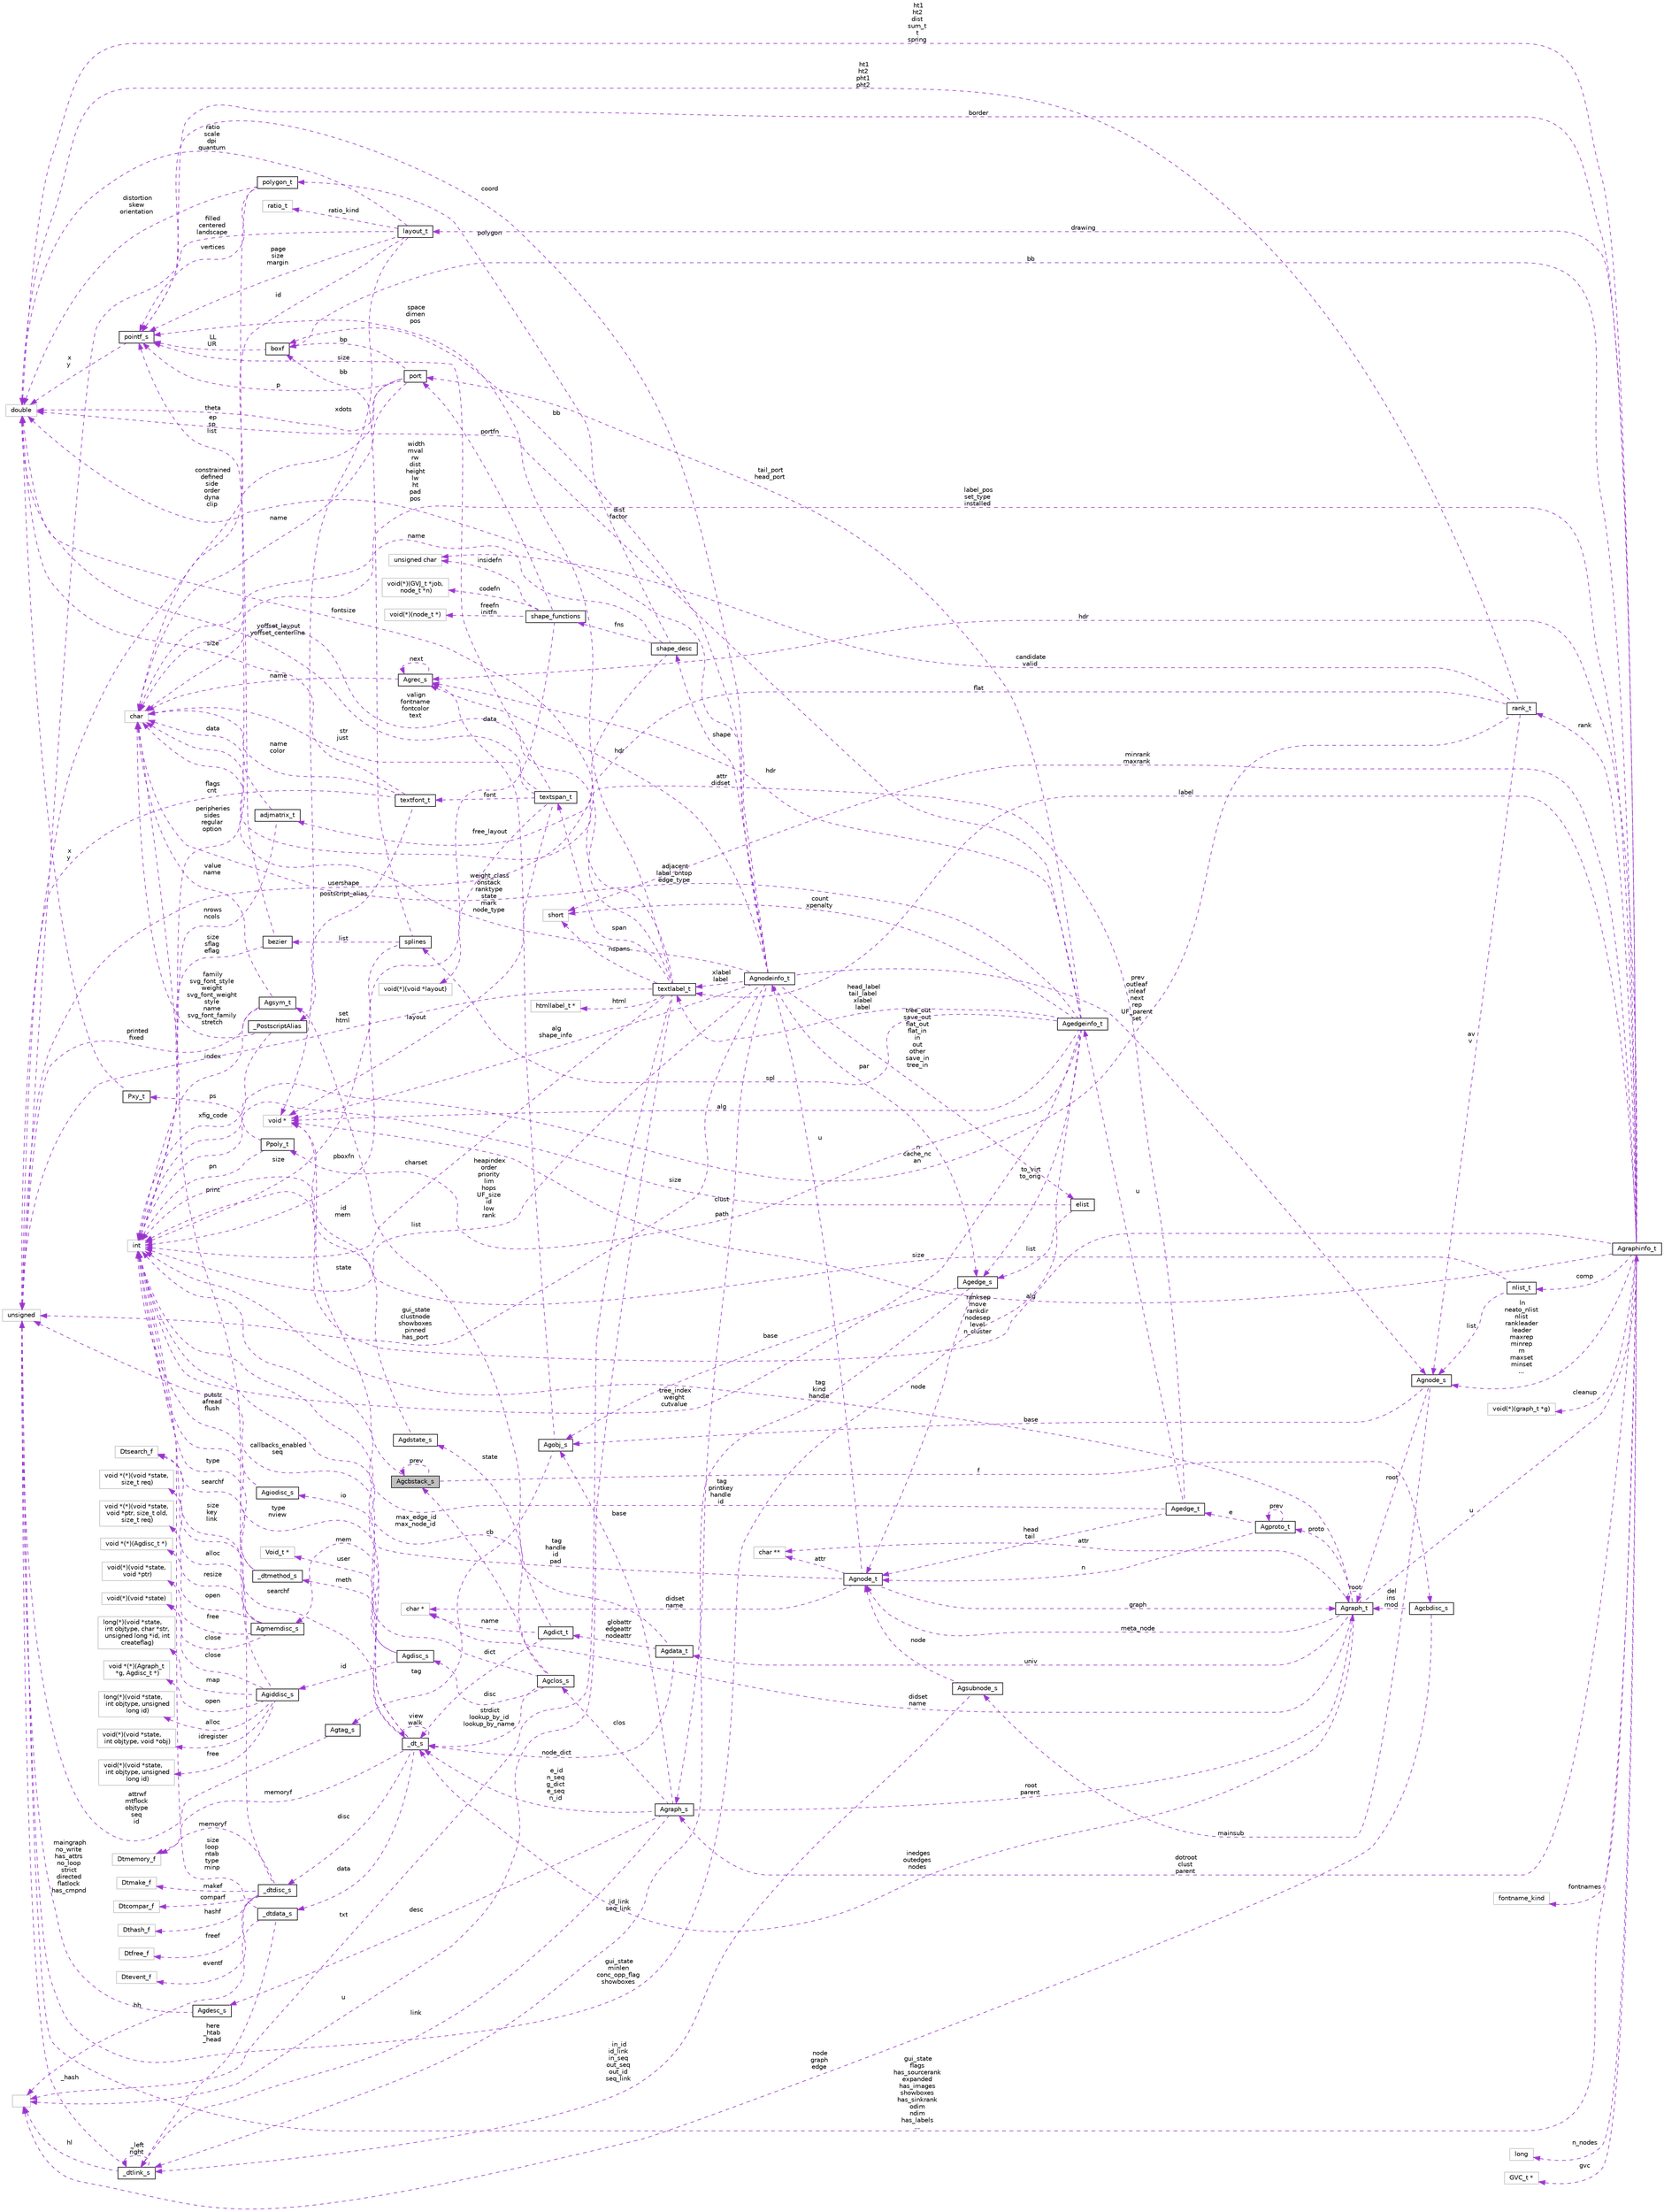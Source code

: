 digraph "Agcbstack_s"
{
  bgcolor="transparent";
  edge [fontname="Helvetica",fontsize="10",labelfontname="Helvetica",labelfontsize="10"];
  node [fontname="Helvetica",fontsize="10",shape=record];
  rankdir="LR";
  Node1 [label="Agcbstack_s",height=0.2,width=0.4,color="black", fillcolor="grey75", style="filled", fontcolor="black"];
  Node1 -> Node1 [dir="back",color="darkorchid3",fontsize="10",style="dashed",label=" prev" ,fontname="Helvetica"];
  Node2 -> Node1 [dir="back",color="darkorchid3",fontsize="10",style="dashed",label=" state" ,fontname="Helvetica"];
  Node2 [label="void *",height=0.2,width=0.4,color="grey75"];
  Node3 -> Node1 [dir="back",color="darkorchid3",fontsize="10",style="dashed",label=" f" ,fontname="Helvetica"];
  Node3 [label="Agcbdisc_s",height=0.2,width=0.4,color="black",URL="$structAgcbdisc__s.html"];
  Node4 -> Node3 [dir="back",color="darkorchid3",fontsize="10",style="dashed",label=" del\nins\nmod" ,fontname="Helvetica"];
  Node4 [label="Agraph_t",height=0.2,width=0.4,color="black",URL="$structAgraph__t.html"];
  Node5 -> Node4 [dir="back",color="darkorchid3",fontsize="10",style="dashed",label=" attr" ,fontname="Helvetica"];
  Node5 [label="char **",height=0.2,width=0.4,color="grey75"];
  Node4 -> Node4 [dir="back",color="darkorchid3",fontsize="10",style="dashed",label=" root" ,fontname="Helvetica"];
  Node6 -> Node4 [dir="back",color="darkorchid3",fontsize="10",style="dashed",label=" meta_node" ,fontname="Helvetica"];
  Node6 [label="Agnode_t",height=0.2,width=0.4,color="black",URL="$structAgnode__t.html"];
  Node7 -> Node6 [dir="back",color="darkorchid3",fontsize="10",style="dashed",label=" u" ,fontname="Helvetica"];
  Node7 [label="Agnodeinfo_t",height=0.2,width=0.4,color="black",URL="$structAgnodeinfo__t.html"];
  Node8 -> Node7 [dir="back",color="darkorchid3",fontsize="10",style="dashed",label=" hdr" ,fontname="Helvetica"];
  Node8 [label="Agrec_s",height=0.2,width=0.4,color="black",URL="$structAgrec__s.html"];
  Node8 -> Node8 [dir="back",color="darkorchid3",fontsize="10",style="dashed",label=" next" ,fontname="Helvetica"];
  Node9 -> Node8 [dir="back",color="darkorchid3",fontsize="10",style="dashed",label=" name" ,fontname="Helvetica"];
  Node9 [label="char",height=0.2,width=0.4,color="grey75"];
  Node10 -> Node7 [dir="back",color="darkorchid3",fontsize="10",style="dashed",label=" xlabel\nlabel" ,fontname="Helvetica"];
  Node10 [label="textlabel_t",height=0.2,width=0.4,color="black",URL="$structtextlabel__t.html"];
  Node11 -> Node10 [dir="back",color="darkorchid3",fontsize="10",style="dashed",label=" html" ,fontname="Helvetica"];
  Node11 [label="htmllabel_t *",height=0.2,width=0.4,color="grey75"];
  Node12 -> Node10 [dir="back",color="darkorchid3",fontsize="10",style="dashed",label=" fontsize" ,fontname="Helvetica"];
  Node12 [label="double",height=0.2,width=0.4,color="grey75"];
  Node13 -> Node10 [dir="back",color="darkorchid3",fontsize="10",style="dashed",label=" nspans" ,fontname="Helvetica"];
  Node13 [label="short",height=0.2,width=0.4,color="grey75"];
  Node9 -> Node10 [dir="back",color="darkorchid3",fontsize="10",style="dashed",label=" valign\nfontname\nfontcolor\ntext" ,fontname="Helvetica"];
  Node14 -> Node10 [dir="back",color="darkorchid3",fontsize="10",style="dashed",label=" u" ,fontname="Helvetica"];
  Node14 [label="",height=0.2,width=0.4,color="grey75"];
  Node15 -> Node10 [dir="back",color="darkorchid3",fontsize="10",style="dashed",label=" charset" ,fontname="Helvetica"];
  Node15 [label="int",height=0.2,width=0.4,color="grey75"];
  Node14 -> Node10 [dir="back",color="darkorchid3",fontsize="10",style="dashed",label=" txt" ,fontname="Helvetica"];
  Node16 -> Node10 [dir="back",color="darkorchid3",fontsize="10",style="dashed",label=" set\nhtml" ,fontname="Helvetica"];
  Node16 [label="unsigned",height=0.2,width=0.4,color="grey75"];
  Node17 -> Node10 [dir="back",color="darkorchid3",fontsize="10",style="dashed",label=" span" ,fontname="Helvetica"];
  Node17 [label="textspan_t",height=0.2,width=0.4,color="black",URL="$structtextspan__t.html"];
  Node18 -> Node17 [dir="back",color="darkorchid3",fontsize="10",style="dashed",label=" free_layout" ,fontname="Helvetica"];
  Node18 [label="void(*)(void *layout)",height=0.2,width=0.4,color="grey75"];
  Node12 -> Node17 [dir="back",color="darkorchid3",fontsize="10",style="dashed",label=" yoffset_layout\nyoffset_centerline" ,fontname="Helvetica"];
  Node19 -> Node17 [dir="back",color="darkorchid3",fontsize="10",style="dashed",label=" font" ,fontname="Helvetica"];
  Node19 [label="textfont_t",height=0.2,width=0.4,color="black",URL="$structtextfont__t.html"];
  Node12 -> Node19 [dir="back",color="darkorchid3",fontsize="10",style="dashed",label=" size" ,fontname="Helvetica"];
  Node9 -> Node19 [dir="back",color="darkorchid3",fontsize="10",style="dashed",label=" name\ncolor" ,fontname="Helvetica"];
  Node20 -> Node19 [dir="back",color="darkorchid3",fontsize="10",style="dashed",label=" postscript_alias" ,fontname="Helvetica"];
  Node20 [label="_PostscriptAlias",height=0.2,width=0.4,color="black",URL="$struct__PostscriptAlias.html"];
  Node9 -> Node20 [dir="back",color="darkorchid3",fontsize="10",style="dashed",label=" family\nsvg_font_style\nweight\nsvg_font_weight\nstyle\nname\nsvg_font_family\nstretch" ,fontname="Helvetica"];
  Node15 -> Node20 [dir="back",color="darkorchid3",fontsize="10",style="dashed",label=" xfig_code" ,fontname="Helvetica"];
  Node16 -> Node19 [dir="back",color="darkorchid3",fontsize="10",style="dashed",label=" flags\ncnt" ,fontname="Helvetica"];
  Node9 -> Node17 [dir="back",color="darkorchid3",fontsize="10",style="dashed",label=" str\njust" ,fontname="Helvetica"];
  Node2 -> Node17 [dir="back",color="darkorchid3",fontsize="10",style="dashed",label=" layout" ,fontname="Helvetica"];
  Node21 -> Node17 [dir="back",color="darkorchid3",fontsize="10",style="dashed",label=" size" ,fontname="Helvetica"];
  Node21 [label="pointf_s",height=0.2,width=0.4,color="black",URL="$structpointf__s.html"];
  Node12 -> Node21 [dir="back",color="darkorchid3",fontsize="10",style="dashed",label=" x\ny" ,fontname="Helvetica"];
  Node21 -> Node10 [dir="back",color="darkorchid3",fontsize="10",style="dashed",label=" space\ndimen\npos" ,fontname="Helvetica"];
  Node12 -> Node7 [dir="back",color="darkorchid3",fontsize="10",style="dashed",label=" width\nmval\nrw\ndist\nheight\nlw\nht\npad\npos" ,fontname="Helvetica"];
  Node22 -> Node7 [dir="back",color="darkorchid3",fontsize="10",style="dashed",label=" clust" ,fontname="Helvetica"];
  Node22 [label="Agraph_s",height=0.2,width=0.4,color="black",URL="$structAgraph__s.html"];
  Node23 -> Node22 [dir="back",color="darkorchid3",fontsize="10",style="dashed",label=" link" ,fontname="Helvetica"];
  Node23 [label="_dtlink_s",height=0.2,width=0.4,color="black",URL="$struct__dtlink__s.html"];
  Node23 -> Node23 [dir="back",color="darkorchid3",fontsize="10",style="dashed",label=" _left\nright" ,fontname="Helvetica"];
  Node14 -> Node23 [dir="back",color="darkorchid3",fontsize="10",style="dashed",label=" hl" ,fontname="Helvetica"];
  Node16 -> Node23 [dir="back",color="darkorchid3",fontsize="10",style="dashed",label=" _hash" ,fontname="Helvetica"];
  Node4 -> Node22 [dir="back",color="darkorchid3",fontsize="10",style="dashed",label=" root\nparent" ,fontname="Helvetica"];
  Node24 -> Node22 [dir="back",color="darkorchid3",fontsize="10",style="dashed",label=" desc" ,fontname="Helvetica"];
  Node24 [label="Agdesc_s",height=0.2,width=0.4,color="black",URL="$structAgdesc__s.html"];
  Node16 -> Node24 [dir="back",color="darkorchid3",fontsize="10",style="dashed",label=" maingraph\nno_write\nhas_attrs\nno_loop\nstrict\ndirected\nflatlock\nhas_cmpnd" ,fontname="Helvetica"];
  Node25 -> Node22 [dir="back",color="darkorchid3",fontsize="10",style="dashed",label=" base" ,fontname="Helvetica"];
  Node25 [label="Agobj_s",height=0.2,width=0.4,color="black",URL="$structAgobj__s.html"];
  Node8 -> Node25 [dir="back",color="darkorchid3",fontsize="10",style="dashed",label=" data" ,fontname="Helvetica"];
  Node26 -> Node25 [dir="back",color="darkorchid3",fontsize="10",style="dashed",label=" tag" ,fontname="Helvetica"];
  Node26 [label="Agtag_s",height=0.2,width=0.4,color="black",URL="$structAgtag__s.html"];
  Node16 -> Node26 [dir="back",color="darkorchid3",fontsize="10",style="dashed",label=" attrwf\nmtflock\nobjtype\nseq\nid" ,fontname="Helvetica"];
  Node27 -> Node22 [dir="back",color="darkorchid3",fontsize="10",style="dashed",label=" e_id\nn_seq\ng_dict\ne_seq\nn_id" ,fontname="Helvetica"];
  Node27 [label="_dt_s",height=0.2,width=0.4,color="black",URL="$struct__dt__s.html"];
  Node28 -> Node27 [dir="back",color="darkorchid3",fontsize="10",style="dashed",label=" disc" ,fontname="Helvetica"];
  Node28 [label="_dtdisc_s",height=0.2,width=0.4,color="black",URL="$struct__dtdisc__s.html"];
  Node29 -> Node28 [dir="back",color="darkorchid3",fontsize="10",style="dashed",label=" freef" ,fontname="Helvetica"];
  Node29 [label="Dtfree_f",height=0.2,width=0.4,color="grey75"];
  Node30 -> Node28 [dir="back",color="darkorchid3",fontsize="10",style="dashed",label=" eventf" ,fontname="Helvetica"];
  Node30 [label="Dtevent_f",height=0.2,width=0.4,color="grey75"];
  Node31 -> Node28 [dir="back",color="darkorchid3",fontsize="10",style="dashed",label=" makef" ,fontname="Helvetica"];
  Node31 [label="Dtmake_f",height=0.2,width=0.4,color="grey75"];
  Node32 -> Node28 [dir="back",color="darkorchid3",fontsize="10",style="dashed",label=" comparf" ,fontname="Helvetica"];
  Node32 [label="Dtcompar_f",height=0.2,width=0.4,color="grey75"];
  Node15 -> Node28 [dir="back",color="darkorchid3",fontsize="10",style="dashed",label=" size\nkey\nlink" ,fontname="Helvetica"];
  Node33 -> Node28 [dir="back",color="darkorchid3",fontsize="10",style="dashed",label=" memoryf" ,fontname="Helvetica"];
  Node33 [label="Dtmemory_f",height=0.2,width=0.4,color="grey75"];
  Node34 -> Node28 [dir="back",color="darkorchid3",fontsize="10",style="dashed",label=" hashf" ,fontname="Helvetica"];
  Node34 [label="Dthash_f",height=0.2,width=0.4,color="grey75"];
  Node35 -> Node27 [dir="back",color="darkorchid3",fontsize="10",style="dashed",label=" data" ,fontname="Helvetica"];
  Node35 [label="_dtdata_s",height=0.2,width=0.4,color="black",URL="$struct__dtdata__s.html"];
  Node14 -> Node35 [dir="back",color="darkorchid3",fontsize="10",style="dashed",label=" hh" ,fontname="Helvetica"];
  Node23 -> Node35 [dir="back",color="darkorchid3",fontsize="10",style="dashed",label=" here\n_htab\n_head" ,fontname="Helvetica"];
  Node15 -> Node35 [dir="back",color="darkorchid3",fontsize="10",style="dashed",label=" size\nloop\nntab\ntype\nminp" ,fontname="Helvetica"];
  Node36 -> Node27 [dir="back",color="darkorchid3",fontsize="10",style="dashed",label=" user" ,fontname="Helvetica"];
  Node36 [label="Void_t *",height=0.2,width=0.4,color="grey75"];
  Node15 -> Node27 [dir="back",color="darkorchid3",fontsize="10",style="dashed",label=" type\nnview" ,fontname="Helvetica"];
  Node27 -> Node27 [dir="back",color="darkorchid3",fontsize="10",style="dashed",label=" view\nwalk" ,fontname="Helvetica"];
  Node33 -> Node27 [dir="back",color="darkorchid3",fontsize="10",style="dashed",label=" memoryf" ,fontname="Helvetica"];
  Node37 -> Node27 [dir="back",color="darkorchid3",fontsize="10",style="dashed",label=" searchf" ,fontname="Helvetica"];
  Node37 [label="Dtsearch_f",height=0.2,width=0.4,color="grey75"];
  Node38 -> Node27 [dir="back",color="darkorchid3",fontsize="10",style="dashed",label=" meth" ,fontname="Helvetica"];
  Node38 [label="_dtmethod_s",height=0.2,width=0.4,color="black",URL="$struct__dtmethod__s.html"];
  Node15 -> Node38 [dir="back",color="darkorchid3",fontsize="10",style="dashed",label=" type" ,fontname="Helvetica"];
  Node37 -> Node38 [dir="back",color="darkorchid3",fontsize="10",style="dashed",label=" searchf" ,fontname="Helvetica"];
  Node39 -> Node22 [dir="back",color="darkorchid3",fontsize="10",style="dashed",label=" clos" ,fontname="Helvetica"];
  Node39 [label="Agclos_s",height=0.2,width=0.4,color="black",URL="$structAgclos__s.html"];
  Node1 -> Node39 [dir="back",color="darkorchid3",fontsize="10",style="dashed",label=" cb" ,fontname="Helvetica"];
  Node40 -> Node39 [dir="back",color="darkorchid3",fontsize="10",style="dashed",label=" disc" ,fontname="Helvetica"];
  Node40 [label="Agdisc_s",height=0.2,width=0.4,color="black",URL="$structAgdisc__s.html"];
  Node41 -> Node40 [dir="back",color="darkorchid3",fontsize="10",style="dashed",label=" io" ,fontname="Helvetica"];
  Node41 [label="Agiodisc_s",height=0.2,width=0.4,color="black",URL="$structAgiodisc__s.html"];
  Node15 -> Node41 [dir="back",color="darkorchid3",fontsize="10",style="dashed",label=" putstr\nafread\nflush" ,fontname="Helvetica"];
  Node42 -> Node40 [dir="back",color="darkorchid3",fontsize="10",style="dashed",label=" id" ,fontname="Helvetica"];
  Node42 [label="Agiddisc_s",height=0.2,width=0.4,color="black",URL="$structAgiddisc__s.html"];
  Node43 -> Node42 [dir="back",color="darkorchid3",fontsize="10",style="dashed",label=" free" ,fontname="Helvetica"];
  Node43 [label="void(*)(void *state,\l int objtype, unsigned\l long id)",height=0.2,width=0.4,color="grey75"];
  Node44 -> Node42 [dir="back",color="darkorchid3",fontsize="10",style="dashed",label=" map" ,fontname="Helvetica"];
  Node44 [label="long(*)(void *state,\l int objtype, char *str,\l unsigned long *id, int\l createflag)",height=0.2,width=0.4,color="grey75"];
  Node45 -> Node42 [dir="back",color="darkorchid3",fontsize="10",style="dashed",label=" open" ,fontname="Helvetica"];
  Node45 [label="void *(*)(Agraph_t\l *g, Agdisc_t *)",height=0.2,width=0.4,color="grey75"];
  Node9 -> Node42 [dir="back",color="darkorchid3",fontsize="10",style="dashed",label=" print" ,fontname="Helvetica"];
  Node46 -> Node42 [dir="back",color="darkorchid3",fontsize="10",style="dashed",label=" alloc" ,fontname="Helvetica"];
  Node46 [label="long(*)(void *state,\l int objtype, unsigned\l long id)",height=0.2,width=0.4,color="grey75"];
  Node47 -> Node42 [dir="back",color="darkorchid3",fontsize="10",style="dashed",label=" close" ,fontname="Helvetica"];
  Node47 [label="void(*)(void *state)",height=0.2,width=0.4,color="grey75"];
  Node48 -> Node42 [dir="back",color="darkorchid3",fontsize="10",style="dashed",label=" idregister" ,fontname="Helvetica"];
  Node48 [label="void(*)(void *state,\l int objtype, void *obj)",height=0.2,width=0.4,color="grey75"];
  Node49 -> Node40 [dir="back",color="darkorchid3",fontsize="10",style="dashed",label=" mem" ,fontname="Helvetica"];
  Node49 [label="Agmemdisc_s",height=0.2,width=0.4,color="black",URL="$structAgmemdisc__s.html"];
  Node50 -> Node49 [dir="back",color="darkorchid3",fontsize="10",style="dashed",label=" free" ,fontname="Helvetica"];
  Node50 [label="void(*)(void *state,\l void *ptr)",height=0.2,width=0.4,color="grey75"];
  Node51 -> Node49 [dir="back",color="darkorchid3",fontsize="10",style="dashed",label=" alloc" ,fontname="Helvetica"];
  Node51 [label="void *(*)(void *state,\l size_t req)",height=0.2,width=0.4,color="grey75"];
  Node47 -> Node49 [dir="back",color="darkorchid3",fontsize="10",style="dashed",label=" close" ,fontname="Helvetica"];
  Node52 -> Node49 [dir="back",color="darkorchid3",fontsize="10",style="dashed",label=" resize" ,fontname="Helvetica"];
  Node52 [label="void *(*)(void *state,\l void *ptr, size_t old,\l size_t req)",height=0.2,width=0.4,color="grey75"];
  Node53 -> Node49 [dir="back",color="darkorchid3",fontsize="10",style="dashed",label=" open" ,fontname="Helvetica"];
  Node53 [label="void *(*)(Agdisc_t *)",height=0.2,width=0.4,color="grey75"];
  Node27 -> Node39 [dir="back",color="darkorchid3",fontsize="10",style="dashed",label=" strdict\nlookup_by_id\nlookup_by_name" ,fontname="Helvetica"];
  Node16 -> Node39 [dir="back",color="darkorchid3",fontsize="10",style="dashed",label=" callbacks_enabled\nseq" ,fontname="Helvetica"];
  Node54 -> Node39 [dir="back",color="darkorchid3",fontsize="10",style="dashed",label=" state" ,fontname="Helvetica"];
  Node54 [label="Agdstate_s",height=0.2,width=0.4,color="black",URL="$structAgdstate__s.html"];
  Node2 -> Node54 [dir="back",color="darkorchid3",fontsize="10",style="dashed",label=" id\nmem" ,fontname="Helvetica"];
  Node55 -> Node7 [dir="back",color="darkorchid3",fontsize="10",style="dashed",label=" prev\noutleaf\ninleaf\nnext\nrep\nUF_parent\nset" ,fontname="Helvetica"];
  Node55 [label="Agnode_s",height=0.2,width=0.4,color="black",URL="$structAgnode__s.html"];
  Node4 -> Node55 [dir="back",color="darkorchid3",fontsize="10",style="dashed",label=" root" ,fontname="Helvetica"];
  Node25 -> Node55 [dir="back",color="darkorchid3",fontsize="10",style="dashed",label=" base" ,fontname="Helvetica"];
  Node56 -> Node55 [dir="back",color="darkorchid3",fontsize="10",style="dashed",label=" mainsub" ,fontname="Helvetica"];
  Node56 [label="Agsubnode_s",height=0.2,width=0.4,color="black",URL="$structAgsubnode__s.html"];
  Node23 -> Node56 [dir="back",color="darkorchid3",fontsize="10",style="dashed",label=" in_id\nid_link\nin_seq\nout_seq\nout_id\nseq_link" ,fontname="Helvetica"];
  Node6 -> Node56 [dir="back",color="darkorchid3",fontsize="10",style="dashed",label=" node" ,fontname="Helvetica"];
  Node9 -> Node7 [dir="back",color="darkorchid3",fontsize="10",style="dashed",label=" weight_class\nonstack\nranktype\nstate\nmark\nnode_type" ,fontname="Helvetica"];
  Node15 -> Node7 [dir="back",color="darkorchid3",fontsize="10",style="dashed",label=" heapindex\norder\npriority\nlim\nhops\nUF_size\nid\nlow\nrank" ,fontname="Helvetica"];
  Node57 -> Node7 [dir="back",color="darkorchid3",fontsize="10",style="dashed",label=" bb" ,fontname="Helvetica"];
  Node57 [label="boxf",height=0.2,width=0.4,color="black",URL="$structboxf.html"];
  Node21 -> Node57 [dir="back",color="darkorchid3",fontsize="10",style="dashed",label=" LL\nUR" ,fontname="Helvetica"];
  Node58 -> Node7 [dir="back",color="darkorchid3",fontsize="10",style="dashed",label=" tree_out\nsave_out\nflat_out\nflat_in\nin\nout\nother\nsave_in\ntree_in" ,fontname="Helvetica"];
  Node58 [label="elist",height=0.2,width=0.4,color="black",URL="$structelist.html"];
  Node15 -> Node58 [dir="back",color="darkorchid3",fontsize="10",style="dashed",label=" size" ,fontname="Helvetica"];
  Node59 -> Node58 [dir="back",color="darkorchid3",fontsize="10",style="dashed",label=" list" ,fontname="Helvetica"];
  Node59 [label="Agedge_s",height=0.2,width=0.4,color="black",URL="$structAgedge__s.html"];
  Node23 -> Node59 [dir="back",color="darkorchid3",fontsize="10",style="dashed",label=" id_link\nseq_link" ,fontname="Helvetica"];
  Node6 -> Node59 [dir="back",color="darkorchid3",fontsize="10",style="dashed",label=" node" ,fontname="Helvetica"];
  Node25 -> Node59 [dir="back",color="darkorchid3",fontsize="10",style="dashed",label=" base" ,fontname="Helvetica"];
  Node16 -> Node7 [dir="back",color="darkorchid3",fontsize="10",style="dashed",label=" gui_state\nclustnode\nshowboxes\npinned\nhas_port" ,fontname="Helvetica"];
  Node2 -> Node7 [dir="back",color="darkorchid3",fontsize="10",style="dashed",label=" alg\nshape_info" ,fontname="Helvetica"];
  Node60 -> Node7 [dir="back",color="darkorchid3",fontsize="10",style="dashed",label=" shape" ,fontname="Helvetica"];
  Node60 [label="shape_desc",height=0.2,width=0.4,color="black",URL="$structshape__desc.html"];
  Node9 -> Node60 [dir="back",color="darkorchid3",fontsize="10",style="dashed",label=" name" ,fontname="Helvetica"];
  Node61 -> Node60 [dir="back",color="darkorchid3",fontsize="10",style="dashed",label=" fns" ,fontname="Helvetica"];
  Node61 [label="shape_functions",height=0.2,width=0.4,color="black",URL="$structshape__functions.html"];
  Node62 -> Node61 [dir="back",color="darkorchid3",fontsize="10",style="dashed",label=" portfn" ,fontname="Helvetica"];
  Node62 [label="port",height=0.2,width=0.4,color="black",URL="$structport.html"];
  Node12 -> Node62 [dir="back",color="darkorchid3",fontsize="10",style="dashed",label=" theta" ,fontname="Helvetica"];
  Node9 -> Node62 [dir="back",color="darkorchid3",fontsize="10",style="dashed",label=" name" ,fontname="Helvetica"];
  Node57 -> Node62 [dir="back",color="darkorchid3",fontsize="10",style="dashed",label=" bp" ,fontname="Helvetica"];
  Node16 -> Node62 [dir="back",color="darkorchid3",fontsize="10",style="dashed",label=" constrained\ndefined\nside\norder\ndyna\nclip" ,fontname="Helvetica"];
  Node21 -> Node62 [dir="back",color="darkorchid3",fontsize="10",style="dashed",label=" p" ,fontname="Helvetica"];
  Node63 -> Node61 [dir="back",color="darkorchid3",fontsize="10",style="dashed",label=" insidefn" ,fontname="Helvetica"];
  Node63 [label="unsigned char",height=0.2,width=0.4,color="grey75"];
  Node15 -> Node61 [dir="back",color="darkorchid3",fontsize="10",style="dashed",label=" pboxfn" ,fontname="Helvetica"];
  Node64 -> Node61 [dir="back",color="darkorchid3",fontsize="10",style="dashed",label=" freefn\ninitfn" ,fontname="Helvetica"];
  Node64 [label="void(*)(node_t *)",height=0.2,width=0.4,color="grey75"];
  Node65 -> Node61 [dir="back",color="darkorchid3",fontsize="10",style="dashed",label=" codefn" ,fontname="Helvetica"];
  Node65 [label="void(*)(GVJ_t *job,\l node_t *n)",height=0.2,width=0.4,color="grey75"];
  Node66 -> Node60 [dir="back",color="darkorchid3",fontsize="10",style="dashed",label=" polygon" ,fontname="Helvetica"];
  Node66 [label="polygon_t",height=0.2,width=0.4,color="black",URL="$structpolygon__t.html"];
  Node12 -> Node66 [dir="back",color="darkorchid3",fontsize="10",style="dashed",label=" distortion\nskew\norientation" ,fontname="Helvetica"];
  Node15 -> Node66 [dir="back",color="darkorchid3",fontsize="10",style="dashed",label=" peripheries\nsides\nregular\noption" ,fontname="Helvetica"];
  Node21 -> Node66 [dir="back",color="darkorchid3",fontsize="10",style="dashed",label=" vertices" ,fontname="Helvetica"];
  Node16 -> Node60 [dir="back",color="darkorchid3",fontsize="10",style="dashed",label=" usershape" ,fontname="Helvetica"];
  Node59 -> Node7 [dir="back",color="darkorchid3",fontsize="10",style="dashed",label=" par" ,fontname="Helvetica"];
  Node21 -> Node7 [dir="back",color="darkorchid3",fontsize="10",style="dashed",label=" coord" ,fontname="Helvetica"];
  Node5 -> Node6 [dir="back",color="darkorchid3",fontsize="10",style="dashed",label=" attr" ,fontname="Helvetica"];
  Node4 -> Node6 [dir="back",color="darkorchid3",fontsize="10",style="dashed",label=" graph" ,fontname="Helvetica"];
  Node15 -> Node6 [dir="back",color="darkorchid3",fontsize="10",style="dashed",label=" tag\nhandle\nid\npad" ,fontname="Helvetica"];
  Node67 -> Node6 [dir="back",color="darkorchid3",fontsize="10",style="dashed",label=" didset\nname" ,fontname="Helvetica"];
  Node67 [label="char *",height=0.2,width=0.4,color="grey75"];
  Node68 -> Node4 [dir="back",color="darkorchid3",fontsize="10",style="dashed",label=" u" ,fontname="Helvetica"];
  Node68 [label="Agraphinfo_t",height=0.2,width=0.4,color="black",URL="$structAgraphinfo__t.html"];
  Node69 -> Node68 [dir="back",color="darkorchid3",fontsize="10",style="dashed",label=" cleanup" ,fontname="Helvetica"];
  Node69 [label="void(*)(graph_t *g)",height=0.2,width=0.4,color="grey75"];
  Node8 -> Node68 [dir="back",color="darkorchid3",fontsize="10",style="dashed",label=" hdr" ,fontname="Helvetica"];
  Node70 -> Node68 [dir="back",color="darkorchid3",fontsize="10",style="dashed",label=" rank" ,fontname="Helvetica"];
  Node70 [label="rank_t",height=0.2,width=0.4,color="black",URL="$structrank__t.html"];
  Node12 -> Node70 [dir="back",color="darkorchid3",fontsize="10",style="dashed",label=" ht1\nht2\npht1\npht2" ,fontname="Helvetica"];
  Node63 -> Node70 [dir="back",color="darkorchid3",fontsize="10",style="dashed",label=" candidate\nvalid" ,fontname="Helvetica"];
  Node55 -> Node70 [dir="back",color="darkorchid3",fontsize="10",style="dashed",label=" av\nv" ,fontname="Helvetica"];
  Node15 -> Node70 [dir="back",color="darkorchid3",fontsize="10",style="dashed",label=" n\ncache_nc\nan" ,fontname="Helvetica"];
  Node71 -> Node70 [dir="back",color="darkorchid3",fontsize="10",style="dashed",label=" flat" ,fontname="Helvetica"];
  Node71 [label="adjmatrix_t",height=0.2,width=0.4,color="black",URL="$structadjmatrix__t.html"];
  Node9 -> Node71 [dir="back",color="darkorchid3",fontsize="10",style="dashed",label=" data" ,fontname="Helvetica"];
  Node15 -> Node71 [dir="back",color="darkorchid3",fontsize="10",style="dashed",label=" nrows\nncols" ,fontname="Helvetica"];
  Node72 -> Node68 [dir="back",color="darkorchid3",fontsize="10",style="dashed",label=" drawing" ,fontname="Helvetica"];
  Node72 [label="layout_t",height=0.2,width=0.4,color="black",URL="$structlayout__t.html"];
  Node73 -> Node72 [dir="back",color="darkorchid3",fontsize="10",style="dashed",label=" ratio_kind" ,fontname="Helvetica"];
  Node73 [label="ratio_t",height=0.2,width=0.4,color="grey75"];
  Node12 -> Node72 [dir="back",color="darkorchid3",fontsize="10",style="dashed",label=" ratio\nscale\ndpi\nquantum" ,fontname="Helvetica"];
  Node9 -> Node72 [dir="back",color="darkorchid3",fontsize="10",style="dashed",label=" id" ,fontname="Helvetica"];
  Node16 -> Node72 [dir="back",color="darkorchid3",fontsize="10",style="dashed",label=" filled\ncentered\nlandscape" ,fontname="Helvetica"];
  Node2 -> Node72 [dir="back",color="darkorchid3",fontsize="10",style="dashed",label=" xdots" ,fontname="Helvetica"];
  Node21 -> Node72 [dir="back",color="darkorchid3",fontsize="10",style="dashed",label=" page\nsize\nmargin" ,fontname="Helvetica"];
  Node74 -> Node68 [dir="back",color="darkorchid3",fontsize="10",style="dashed",label=" fontnames" ,fontname="Helvetica"];
  Node74 [label="fontname_kind",height=0.2,width=0.4,color="grey75"];
  Node12 -> Node68 [dir="back",color="darkorchid3",fontsize="10",style="dashed",label=" ht1\nht2\ndist\nsum_t\nt\nspring" ,fontname="Helvetica"];
  Node10 -> Node68 [dir="back",color="darkorchid3",fontsize="10",style="dashed",label=" label" ,fontname="Helvetica"];
  Node22 -> Node68 [dir="back",color="darkorchid3",fontsize="10",style="dashed",label=" dotroot\nclust\nparent" ,fontname="Helvetica"];
  Node55 -> Node68 [dir="back",color="darkorchid3",fontsize="10",style="dashed",label=" ln\nneato_nlist\nnlist\nrankleader\nleader\nmaxrep\nminrep\nrn\nmaxset\nminset\n..." ,fontname="Helvetica"];
  Node9 -> Node68 [dir="back",color="darkorchid3",fontsize="10",style="dashed",label=" label_pos\nset_type\ninstalled" ,fontname="Helvetica"];
  Node13 -> Node68 [dir="back",color="darkorchid3",fontsize="10",style="dashed",label=" minrank\nmaxrank" ,fontname="Helvetica"];
  Node75 -> Node68 [dir="back",color="darkorchid3",fontsize="10",style="dashed",label=" comp" ,fontname="Helvetica"];
  Node75 [label="nlist_t",height=0.2,width=0.4,color="black",URL="$structnlist__t.html"];
  Node55 -> Node75 [dir="back",color="darkorchid3",fontsize="10",style="dashed",label=" list" ,fontname="Helvetica"];
  Node15 -> Node75 [dir="back",color="darkorchid3",fontsize="10",style="dashed",label=" size" ,fontname="Helvetica"];
  Node15 -> Node68 [dir="back",color="darkorchid3",fontsize="10",style="dashed",label=" ranksep\nmove\nrankdir\nnodesep\nlevel\nn_cluster" ,fontname="Helvetica"];
  Node57 -> Node68 [dir="back",color="darkorchid3",fontsize="10",style="dashed",label=" bb" ,fontname="Helvetica"];
  Node76 -> Node68 [dir="back",color="darkorchid3",fontsize="10",style="dashed",label=" n_nodes" ,fontname="Helvetica"];
  Node76 [label="long",height=0.2,width=0.4,color="grey75"];
  Node16 -> Node68 [dir="back",color="darkorchid3",fontsize="10",style="dashed",label=" gui_state\nflags\nhas_sourcerank\nexpanded\nhas_images\nshowboxes\nhas_sinkrank\nodim\nndim\nhas_labels\n..." ,fontname="Helvetica"];
  Node77 -> Node68 [dir="back",color="darkorchid3",fontsize="10",style="dashed",label=" gvc" ,fontname="Helvetica"];
  Node77 [label="GVC_t *",height=0.2,width=0.4,color="grey75"];
  Node2 -> Node68 [dir="back",color="darkorchid3",fontsize="10",style="dashed",label=" alg" ,fontname="Helvetica"];
  Node21 -> Node68 [dir="back",color="darkorchid3",fontsize="10",style="dashed",label=" border" ,fontname="Helvetica"];
  Node78 -> Node4 [dir="back",color="darkorchid3",fontsize="10",style="dashed",label=" proto" ,fontname="Helvetica"];
  Node78 [label="Agproto_t",height=0.2,width=0.4,color="black",URL="$structAgproto__t.html"];
  Node79 -> Node78 [dir="back",color="darkorchid3",fontsize="10",style="dashed",label=" e" ,fontname="Helvetica"];
  Node79 [label="Agedge_t",height=0.2,width=0.4,color="black",URL="$structAgedge__t.html"];
  Node6 -> Node79 [dir="back",color="darkorchid3",fontsize="10",style="dashed",label=" head\ntail" ,fontname="Helvetica"];
  Node9 -> Node79 [dir="back",color="darkorchid3",fontsize="10",style="dashed",label=" attr\ndidset" ,fontname="Helvetica"];
  Node15 -> Node79 [dir="back",color="darkorchid3",fontsize="10",style="dashed",label=" tag\nprintkey\nhandle\nid" ,fontname="Helvetica"];
  Node80 -> Node79 [dir="back",color="darkorchid3",fontsize="10",style="dashed",label=" u" ,fontname="Helvetica"];
  Node80 [label="Agedgeinfo_t",height=0.2,width=0.4,color="black",URL="$structAgedgeinfo__t.html"];
  Node8 -> Node80 [dir="back",color="darkorchid3",fontsize="10",style="dashed",label=" hdr" ,fontname="Helvetica"];
  Node62 -> Node80 [dir="back",color="darkorchid3",fontsize="10",style="dashed",label=" tail_port\nhead_port" ,fontname="Helvetica"];
  Node81 -> Node80 [dir="back",color="darkorchid3",fontsize="10",style="dashed",label=" path" ,fontname="Helvetica"];
  Node81 [label="Ppoly_t",height=0.2,width=0.4,color="black",URL="$structPpoly__t.html"];
  Node82 -> Node81 [dir="back",color="darkorchid3",fontsize="10",style="dashed",label=" ps" ,fontname="Helvetica"];
  Node82 [label="Pxy_t",height=0.2,width=0.4,color="black",URL="$structPxy__t.html"];
  Node12 -> Node82 [dir="back",color="darkorchid3",fontsize="10",style="dashed",label=" x\ny" ,fontname="Helvetica"];
  Node15 -> Node81 [dir="back",color="darkorchid3",fontsize="10",style="dashed",label=" pn" ,fontname="Helvetica"];
  Node12 -> Node80 [dir="back",color="darkorchid3",fontsize="10",style="dashed",label=" dist\nfactor" ,fontname="Helvetica"];
  Node10 -> Node80 [dir="back",color="darkorchid3",fontsize="10",style="dashed",label=" head_label\ntail_label\nxlabel\nlabel" ,fontname="Helvetica"];
  Node83 -> Node80 [dir="back",color="darkorchid3",fontsize="10",style="dashed",label=" spl" ,fontname="Helvetica"];
  Node83 [label="splines",height=0.2,width=0.4,color="black",URL="$structsplines.html"];
  Node15 -> Node83 [dir="back",color="darkorchid3",fontsize="10",style="dashed",label=" size" ,fontname="Helvetica"];
  Node57 -> Node83 [dir="back",color="darkorchid3",fontsize="10",style="dashed",label=" bb" ,fontname="Helvetica"];
  Node84 -> Node83 [dir="back",color="darkorchid3",fontsize="10",style="dashed",label=" list" ,fontname="Helvetica"];
  Node84 [label="bezier",height=0.2,width=0.4,color="black",URL="$structbezier.html"];
  Node15 -> Node84 [dir="back",color="darkorchid3",fontsize="10",style="dashed",label=" size\nsflag\neflag" ,fontname="Helvetica"];
  Node21 -> Node84 [dir="back",color="darkorchid3",fontsize="10",style="dashed",label=" ep\nsp\nlist" ,fontname="Helvetica"];
  Node13 -> Node80 [dir="back",color="darkorchid3",fontsize="10",style="dashed",label=" count\nxpenalty" ,fontname="Helvetica"];
  Node9 -> Node80 [dir="back",color="darkorchid3",fontsize="10",style="dashed",label=" adjacent\nlabel_ontop\nedge_type" ,fontname="Helvetica"];
  Node15 -> Node80 [dir="back",color="darkorchid3",fontsize="10",style="dashed",label=" tree_index\nweight\ncutvalue" ,fontname="Helvetica"];
  Node16 -> Node80 [dir="back",color="darkorchid3",fontsize="10",style="dashed",label=" gui_state\nminlen\nconc_opp_flag\nshowboxes" ,fontname="Helvetica"];
  Node2 -> Node80 [dir="back",color="darkorchid3",fontsize="10",style="dashed",label=" alg" ,fontname="Helvetica"];
  Node59 -> Node80 [dir="back",color="darkorchid3",fontsize="10",style="dashed",label=" to_virt\nto_orig" ,fontname="Helvetica"];
  Node6 -> Node78 [dir="back",color="darkorchid3",fontsize="10",style="dashed",label=" n" ,fontname="Helvetica"];
  Node78 -> Node78 [dir="back",color="darkorchid3",fontsize="10",style="dashed",label=" prev" ,fontname="Helvetica"];
  Node85 -> Node4 [dir="back",color="darkorchid3",fontsize="10",style="dashed",label=" univ" ,fontname="Helvetica"];
  Node85 [label="Agdata_t",height=0.2,width=0.4,color="black",URL="$structAgdata__t.html"];
  Node86 -> Node85 [dir="back",color="darkorchid3",fontsize="10",style="dashed",label=" globattr\nedgeattr\nnodeattr" ,fontname="Helvetica"];
  Node86 [label="Agdict_t",height=0.2,width=0.4,color="black",URL="$structAgdict__t.html"];
  Node87 -> Node86 [dir="back",color="darkorchid3",fontsize="10",style="dashed",label=" list" ,fontname="Helvetica"];
  Node87 [label="Agsym_t",height=0.2,width=0.4,color="black",URL="$structAgsym__t.html"];
  Node9 -> Node87 [dir="back",color="darkorchid3",fontsize="10",style="dashed",label=" value\nname" ,fontname="Helvetica"];
  Node15 -> Node87 [dir="back",color="darkorchid3",fontsize="10",style="dashed",label=" index" ,fontname="Helvetica"];
  Node16 -> Node87 [dir="back",color="darkorchid3",fontsize="10",style="dashed",label=" printed\nfixed" ,fontname="Helvetica"];
  Node27 -> Node86 [dir="back",color="darkorchid3",fontsize="10",style="dashed",label=" dict" ,fontname="Helvetica"];
  Node67 -> Node86 [dir="back",color="darkorchid3",fontsize="10",style="dashed",label=" name" ,fontname="Helvetica"];
  Node15 -> Node85 [dir="back",color="darkorchid3",fontsize="10",style="dashed",label=" max_edge_id\nmax_node_id" ,fontname="Helvetica"];
  Node27 -> Node85 [dir="back",color="darkorchid3",fontsize="10",style="dashed",label=" node_dict" ,fontname="Helvetica"];
  Node15 -> Node4 [dir="back",color="darkorchid3",fontsize="10",style="dashed",label=" tag\nkind\nhandle" ,fontname="Helvetica"];
  Node27 -> Node4 [dir="back",color="darkorchid3",fontsize="10",style="dashed",label=" inedges\noutedges\nnodes" ,fontname="Helvetica"];
  Node67 -> Node4 [dir="back",color="darkorchid3",fontsize="10",style="dashed",label=" didset\nname" ,fontname="Helvetica"];
  Node14 -> Node3 [dir="back",color="darkorchid3",fontsize="10",style="dashed",label=" node\ngraph\nedge" ,fontname="Helvetica"];
}

